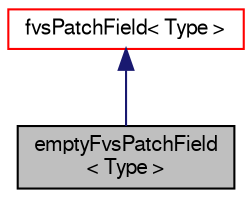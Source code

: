 digraph "emptyFvsPatchField&lt; Type &gt;"
{
  bgcolor="transparent";
  edge [fontname="FreeSans",fontsize="10",labelfontname="FreeSans",labelfontsize="10"];
  node [fontname="FreeSans",fontsize="10",shape=record];
  Node1 [label="emptyFvsPatchField\l\< Type \>",height=0.2,width=0.4,color="black", fillcolor="grey75", style="filled" fontcolor="black"];
  Node2 -> Node1 [dir="back",color="midnightblue",fontsize="10",style="solid",fontname="FreeSans"];
  Node2 [label="fvsPatchField\< Type \>",height=0.2,width=0.4,color="red",URL="$a00868.html",tooltip="An abstract base class with a fat-interface to all derived classes covering all possible ways in whic..."];
}
